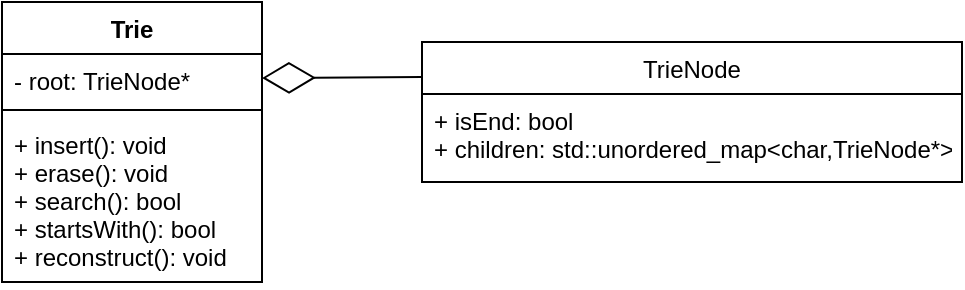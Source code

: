 <mxfile version="22.1.22" type="embed">
  <diagram id="qSLV17TJlXzw3Nu95CqW" name="第 1 页">
    <mxGraphModel dx="1204" dy="824" grid="1" gridSize="10" guides="1" tooltips="1" connect="1" arrows="1" fold="1" page="1" pageScale="1" pageWidth="827" pageHeight="1169" math="0" shadow="0">
      <root>
        <mxCell id="0" />
        <mxCell id="1" parent="0" />
        <mxCell id="6" value="Trie" style="swimlane;fontStyle=1;align=center;verticalAlign=top;childLayout=stackLayout;horizontal=1;startSize=26;horizontalStack=0;resizeParent=1;resizeParentMax=0;resizeLast=0;collapsible=1;marginBottom=0;" parent="1" vertex="1">
          <mxGeometry x="100" y="240" width="130" height="140" as="geometry">
            <mxRectangle x="100" y="240" width="60" height="30" as="alternateBounds" />
          </mxGeometry>
        </mxCell>
        <mxCell id="7" value="- root: TrieNode*" style="text;strokeColor=none;fillColor=none;align=left;verticalAlign=top;spacingLeft=4;spacingRight=4;overflow=hidden;rotatable=0;points=[[0,0.5],[1,0.5]];portConstraint=eastwest;" parent="6" vertex="1">
          <mxGeometry y="26" width="130" height="24" as="geometry" />
        </mxCell>
        <mxCell id="8" value="" style="line;strokeWidth=1;fillColor=none;align=left;verticalAlign=middle;spacingTop=-1;spacingLeft=3;spacingRight=3;rotatable=0;labelPosition=right;points=[];portConstraint=eastwest;strokeColor=inherit;" parent="6" vertex="1">
          <mxGeometry y="50" width="130" height="8" as="geometry" />
        </mxCell>
        <mxCell id="9" value="+ insert(): void&#xa;+ erase(): void&#xa;+ search(): bool&#xa;+ startsWith(): bool&#xa;+ reconstruct(): void" style="text;strokeColor=none;fillColor=none;align=left;verticalAlign=top;spacingLeft=4;spacingRight=4;overflow=hidden;rotatable=0;points=[[0,0.5],[1,0.5]];portConstraint=eastwest;" parent="6" vertex="1">
          <mxGeometry y="58" width="130" height="82" as="geometry" />
        </mxCell>
        <mxCell id="10" value="" style="endArrow=diamondThin;endFill=0;endSize=24;html=1;entryX=1;entryY=0.5;entryDx=0;entryDy=0;exitX=0;exitY=0.25;exitDx=0;exitDy=0;" parent="1" source="16" target="7" edge="1">
          <mxGeometry width="160" relative="1" as="geometry">
            <mxPoint x="330" y="278" as="sourcePoint" />
            <mxPoint x="250" y="320" as="targetPoint" />
          </mxGeometry>
        </mxCell>
        <mxCell id="16" value="TrieNode" style="swimlane;fontStyle=0;childLayout=stackLayout;horizontal=1;startSize=26;fillColor=none;horizontalStack=0;resizeParent=1;resizeParentMax=0;resizeLast=0;collapsible=1;marginBottom=0;" parent="1" vertex="1">
          <mxGeometry x="310" y="260" width="270" height="70" as="geometry" />
        </mxCell>
        <mxCell id="17" value="+ isEnd: bool&#xa;+ children: std::unordered_map&lt;char,TrieNode*&gt;" style="text;strokeColor=none;fillColor=none;align=left;verticalAlign=top;spacingLeft=4;spacingRight=4;overflow=hidden;rotatable=0;points=[[0,0.5],[1,0.5]];portConstraint=eastwest;" parent="16" vertex="1">
          <mxGeometry y="26" width="270" height="44" as="geometry" />
        </mxCell>
      </root>
    </mxGraphModel>
  </diagram>
</mxfile>
